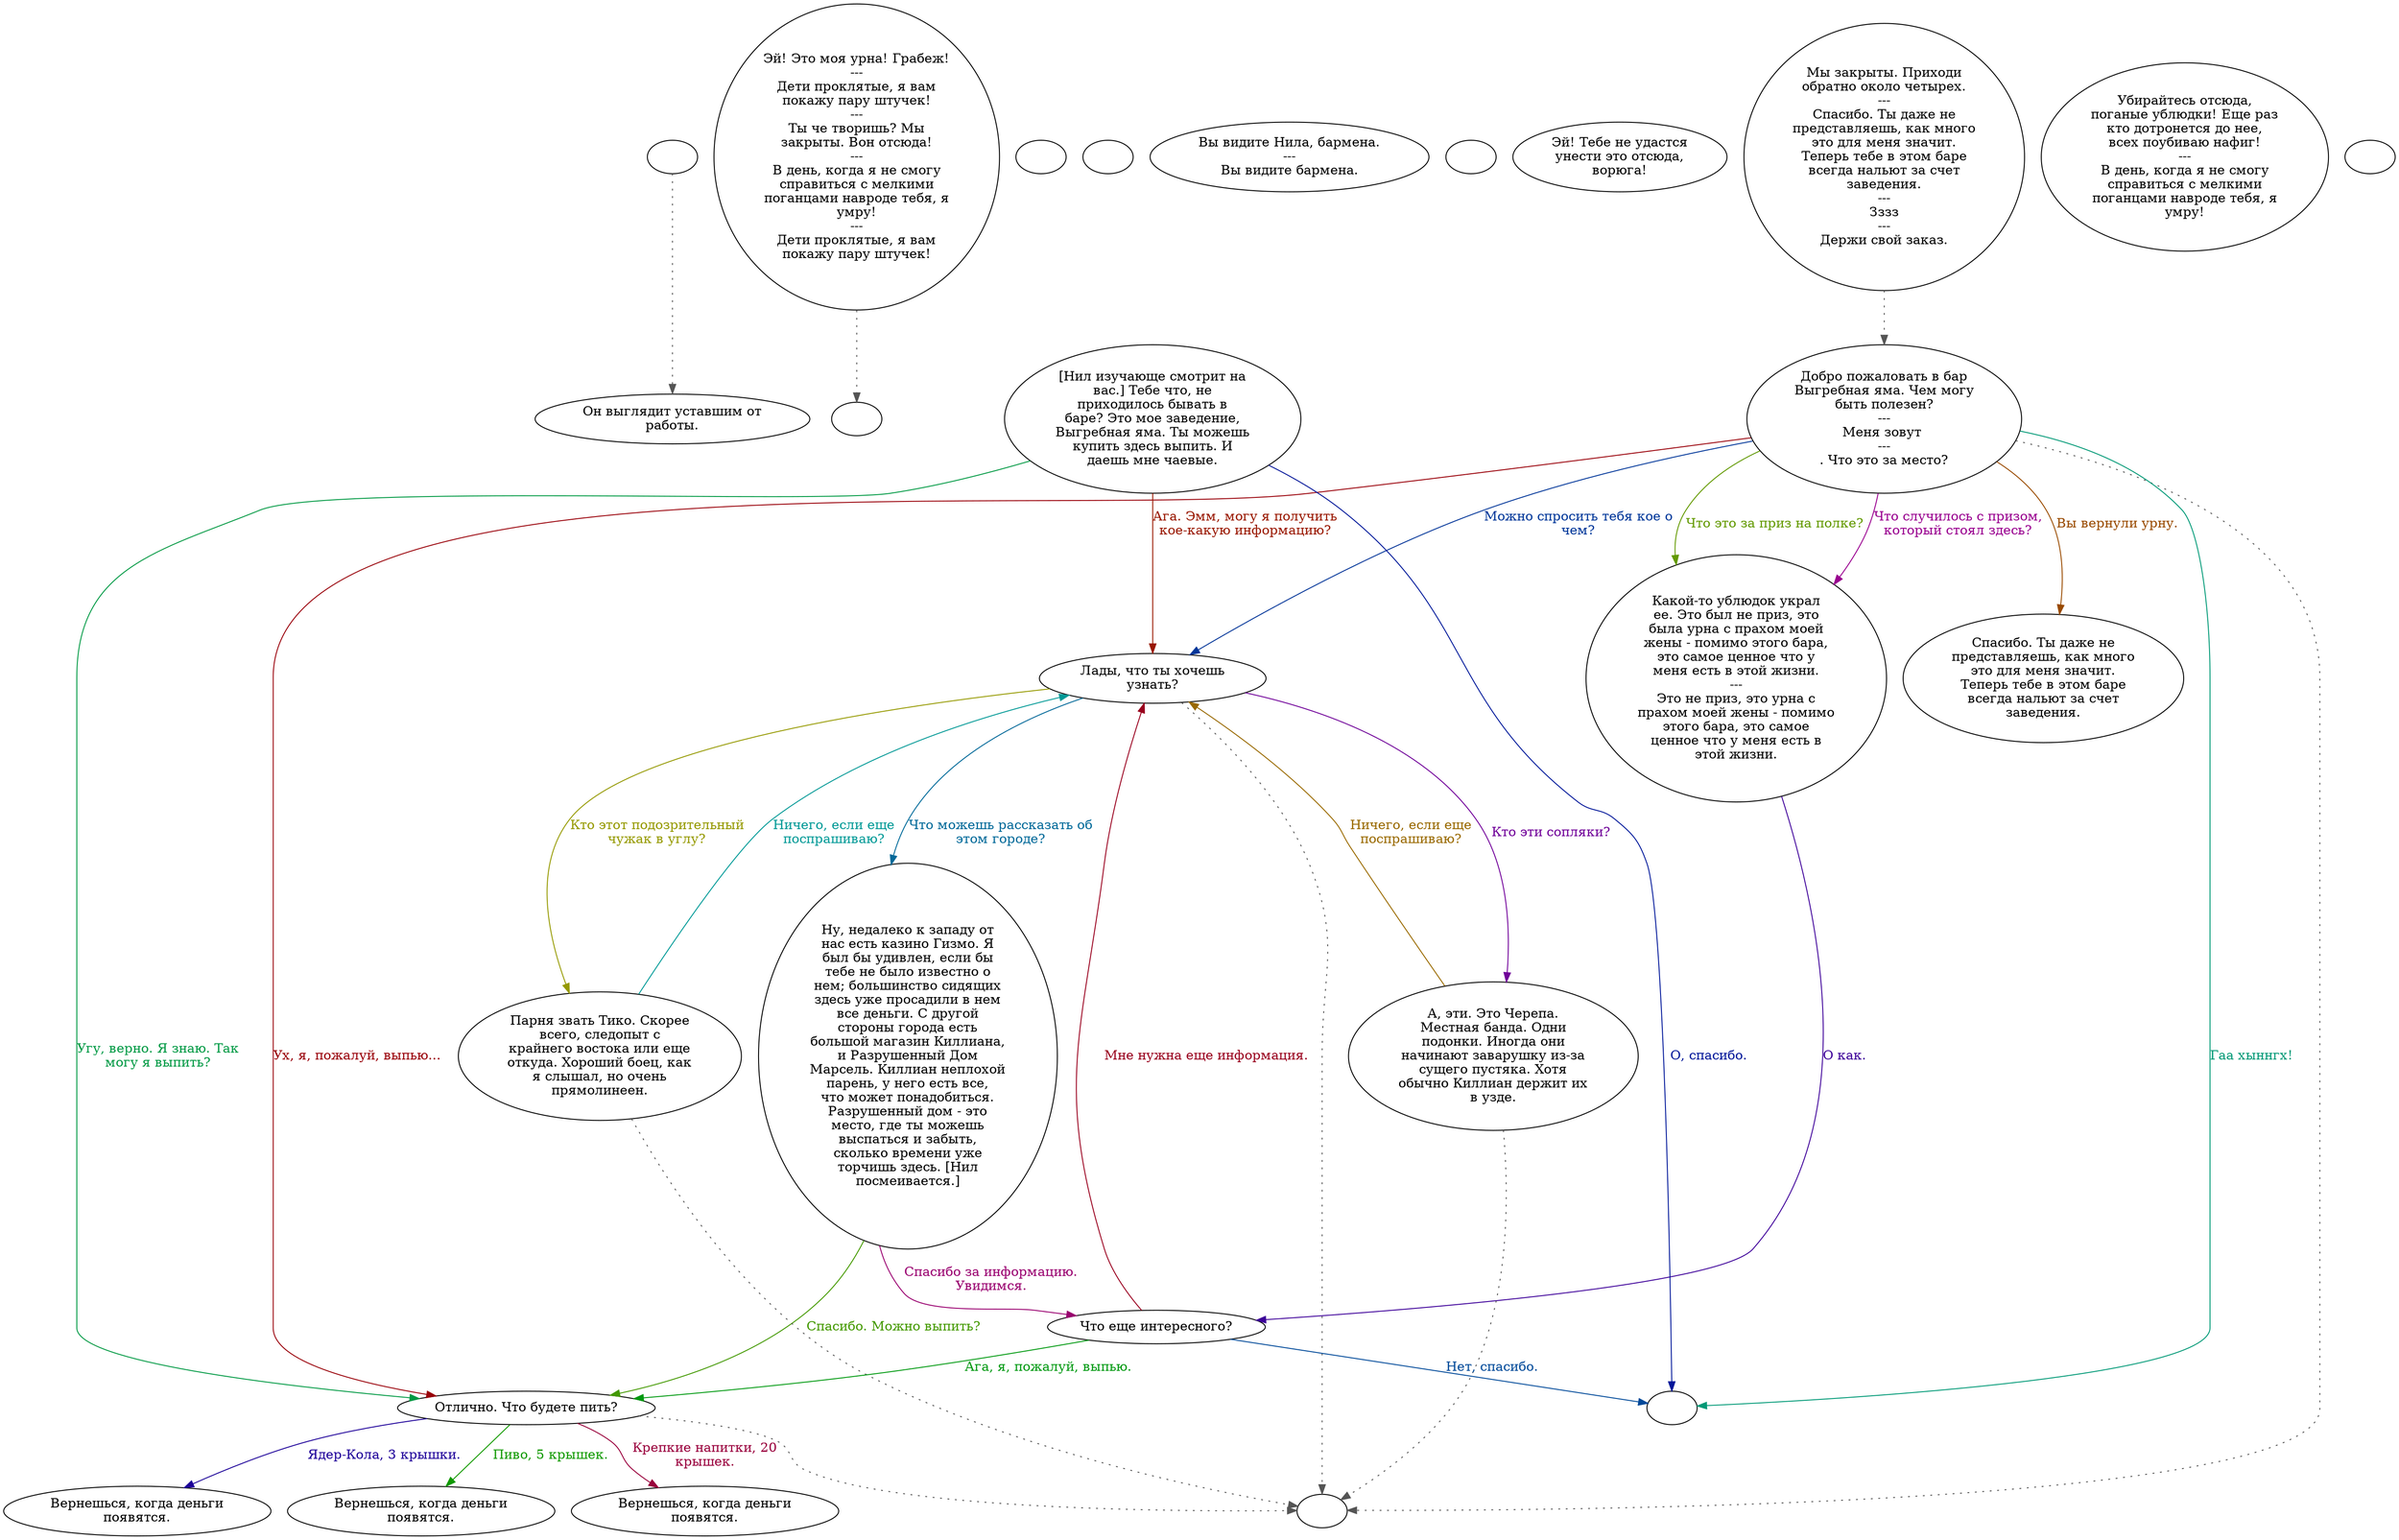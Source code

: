 digraph neal {
  "start" [style=filled       fillcolor="#FFFFFF"       color="#000000"]
  "start" -> "description_p_proc" [style=dotted color="#555555"]
  "start" [label=""]
  "critter_p_proc" [style=filled       fillcolor="#FFFFFF"       color="#000000"]
  "critter_p_proc" -> "sleeping" [style=dotted color="#555555"]
  "critter_p_proc" [label="Эй! Это моя урна! Грабеж!\n---\nДети проклятые, я вам\nпокажу пару штучек!\n---\nТы че творишь? Мы\nзакрыты. Вон отсюда!\n---\nВ день, когда я не смогу\nсправиться с мелкими\nпоганцами навроде тебя, я\nумру!\n---\nДети проклятые, я вам\nпокажу пару штучек!"]
  "description_p_proc" [style=filled       fillcolor="#FFFFFF"       color="#000000"]
  "description_p_proc" [label="Он выглядит уставшим от\nработы."]
  "damage_p_proc" [style=filled       fillcolor="#FFFFFF"       color="#000000"]
  "damage_p_proc" [label=""]
  "destroy_p_proc" [style=filled       fillcolor="#FFFFFF"       color="#000000"]
  "destroy_p_proc" [label=""]
  "look_at_p_proc" [style=filled       fillcolor="#FFFFFF"       color="#000000"]
  "look_at_p_proc" [label="Вы видите Нила, бармена.\n---\nВы видите бармена."]
  "map_enter_p_proc" [style=filled       fillcolor="#FFFFFF"       color="#000000"]
  "map_enter_p_proc" [label=""]
  "pickup_p_proc" [style=filled       fillcolor="#FFFFFF"       color="#000000"]
  "pickup_p_proc" [label="Эй! Тебе не удастся\nунести это отсюда,\nворюга!"]
  "talk_p_proc" [style=filled       fillcolor="#FFFFFF"       color="#000000"]
  "talk_p_proc" -> "Neal01" [style=dotted color="#555555"]
  "talk_p_proc" [label="Мы закрыты. Приходи\nобратно около четырех.\n---\nСпасибо. Ты даже не\nпредставляешь, как много\nэто для меня значит.\nТеперь тебе в этом баре\nвсегда нальют за счет\nзаведения.\n---\nЗззз\n---\nДержи свой заказ."]
  "timed_event_p_proc" [style=filled       fillcolor="#FFFFFF"       color="#000000"]
  "timed_event_p_proc" [label="Убирайтесь отсюда,\nпоганые ублюдки! Еще раз\nкто дотронется до нее,\nвсех поубиваю нафиг!\n---\nВ день, когда я не смогу\nсправиться с мелкими\nпоганцами навроде тебя, я\nумру!"]
  "use_obj_on_p_proc" [style=filled       fillcolor="#FFFFFF"       color="#000000"]
  "use_obj_on_p_proc" [label=""]
  "Neal01" [style=filled       fillcolor="#FFFFFF"       color="#000000"]
  "Neal01" -> "Goodbyes" [style=dotted color="#555555"]
  "Neal01" [label="Добро пожаловать в бар\nВыгребная яма. Чем могу\nбыть полезен?\n---\nМеня зовут \n---\n. Что это за место?"]
  "Neal01" -> "Neal02" [label="Ух, я, пожалуй, выпью..." color="#990009" fontcolor="#990009"]
  "Neal01" -> "Neal03" [label="Можно спросить тебя кое о\nчем?" color="#003699" fontcolor="#003699"]
  "Neal01" -> "Neal09" [label="Что это за приз на полке?" color="#629900" fontcolor="#629900"]
  "Neal01" -> "Neal09" [label="Что случилось с призом,\nкоторый стоял здесь?" color="#99008F" fontcolor="#99008F"]
  "Neal01" -> "NealEnd" [label="Гаа хыннгх!" color="#009976" fontcolor="#009976"]
  "Neal01" -> "Neal11" [label="Вы вернули урну." color="#994A00" fontcolor="#994A00"]
  "Neal02" [style=filled       fillcolor="#FFFFFF"       color="#000000"]
  "Neal02" -> "Goodbyes" [style=dotted color="#555555"]
  "Neal02" [label="Отлично. Что будете пить?"]
  "Neal02" -> "NealCola" [label="Ядер-Кола, 3 крышки." color="#1D0099" fontcolor="#1D0099"]
  "Neal02" -> "NealBeer" [label="Пиво, 5 крышек." color="#109900" fontcolor="#109900"]
  "Neal02" -> "NealBooze" [label="Крепкие напитки, 20\nкрышек." color="#99003C" fontcolor="#99003C"]
  "Neal03" [style=filled       fillcolor="#FFFFFF"       color="#000000"]
  "Neal03" -> "Goodbyes" [style=dotted color="#555555"]
  "Neal03" [label="Лады, что ты хочешь\nузнать?"]
  "Neal03" -> "Neal06" [label="Что можешь рассказать об\nэтом городе?" color="#006999" fontcolor="#006999"]
  "Neal03" -> "Neal07" [label="Кто этот подозрительный\nчужак в углу?" color="#959900" fontcolor="#959900"]
  "Neal03" -> "Neal08" [label="Кто эти сопляки?" color="#700099" fontcolor="#700099"]
  "Neal04" [style=filled       fillcolor="#FFFFFF"       color="#000000"]
  "Neal04" [label="[Нил изучающе смотрит на\nвас.] Тебе что, не\nприходилось бывать в\nбаре? Это мое заведение,\nВыгребная яма. Ты можешь\nкупить здесь выпить. И\nдаешь мне чаевые."]
  "Neal04" -> "Neal02" [label="Угу, верно. Я знаю. Так\nмогу я выпить?" color="#009943" fontcolor="#009943"]
  "Neal04" -> "Neal03" [label="Ага. Эмм, могу я получить\nкое-какую информацию?" color="#991700" fontcolor="#991700"]
  "Neal04" -> "NealEnd" [label="О, спасибо." color="#001699" fontcolor="#001699"]
  "Neal06" [style=filled       fillcolor="#FFFFFF"       color="#000000"]
  "Neal06" [label="Ну, недалеко к западу от\nнас есть казино Гизмо. Я\nбыл бы удивлен, если бы\nтебе не было известно о\nнем; большинство сидящих\nздесь уже просадили в нем\nвсе деньги. С другой\nстороны города есть\nбольшой магазин Киллиана,\nи Разрушенный Дом\nМарсель. Киллиан неплохой\nпарень, у него есть все,\nчто может понадобиться.\nРазрушенный дом - это\nместо, где ты можешь\nвыспаться и забыть,\nсколько времени уже\nторчишь здесь. [Нил\nпосмеивается.]"]
  "Neal06" -> "Neal02" [label="Спасибо. Можно выпить?" color="#439900" fontcolor="#439900"]
  "Neal06" -> "Neal10" [label="Спасибо за информацию.\nУвидимся." color="#99006F" fontcolor="#99006F"]
  "Neal07" [style=filled       fillcolor="#FFFFFF"       color="#000000"]
  "Neal07" -> "Goodbyes" [style=dotted color="#555555"]
  "Neal07" [label="Парня звать Тико. Скорее\nвсего, следопыт с\nкрайнего востока или еще\nоткуда. Хороший боец, как\nя слышал, но очень\nпрямолинеен."]
  "Neal07" -> "Neal03" [label="Ничего, если еще\nпоспрашиваю?" color="#009996" fontcolor="#009996"]
  "Neal08" [style=filled       fillcolor="#FFFFFF"       color="#000000"]
  "Neal08" -> "Goodbyes" [style=dotted color="#555555"]
  "Neal08" [label="А, эти. Это Черепа.\nМестная банда. Одни\nподонки. Иногда они\nначинают заварушку из-за\nсущего пустяка. Хотя\nобычно Киллиан держит их\nв узде."]
  "Neal08" -> "Neal03" [label="Ничего, если еще\nпоспрашиваю?" color="#996900" fontcolor="#996900"]
  "Neal09" [style=filled       fillcolor="#FFFFFF"       color="#000000"]
  "Neal09" [label="Какой-то ублюдок украл\nее. Это был не приз, это\nбыла урна с прахом моей\nжены - помимо этого бара,\nэто самое ценное что у\nменя есть в этой жизни.\n---\nЭто не приз, это урна с\nпрахом моей жены - помимо\nэтого бара, это самое\nценное что у меня есть в\nэтой жизни."]
  "Neal09" -> "Neal10" [label="О как." color="#3D0099" fontcolor="#3D0099"]
  "Neal10" [style=filled       fillcolor="#FFFFFF"       color="#000000"]
  "Neal10" [label="Что еще интересного?"]
  "Neal10" -> "Neal02" [label="Ага, я, пожалуй, выпью." color="#009910" fontcolor="#009910"]
  "Neal10" -> "Neal03" [label="Мне нужна еще информация." color="#99001D" fontcolor="#99001D"]
  "Neal10" -> "NealEnd" [label="Нет, спасибо." color="#004999" fontcolor="#004999"]
  "Neal11" [style=filled       fillcolor="#FFFFFF"       color="#000000"]
  "Neal11" [label="Спасибо. Ты даже не\nпредставляешь, как много\nэто для меня значит.\nТеперь тебе в этом баре\nвсегда нальют за счет\nзаведения."]
  "NealEnd" [style=filled       fillcolor="#FFFFFF"       color="#000000"]
  "NealEnd" [label=""]
  "NealCola" [style=filled       fillcolor="#FFFFFF"       color="#000000"]
  "NealCola" [label="Вернешься, когда деньги\nпоявятся."]
  "NealBeer" [style=filled       fillcolor="#FFFFFF"       color="#000000"]
  "NealBeer" [label="Вернешься, когда деньги\nпоявятся."]
  "NealBooze" [style=filled       fillcolor="#FFFFFF"       color="#000000"]
  "NealBooze" [label="Вернешься, когда деньги\nпоявятся."]
  "sleeping" [style=filled       fillcolor="#FFFFFF"       color="#000000"]
  "sleeping" [label=""]
  "Goodbyes" [style=filled       fillcolor="#FFFFFF"       color="#000000"]
  "Goodbyes" [label=""]
}